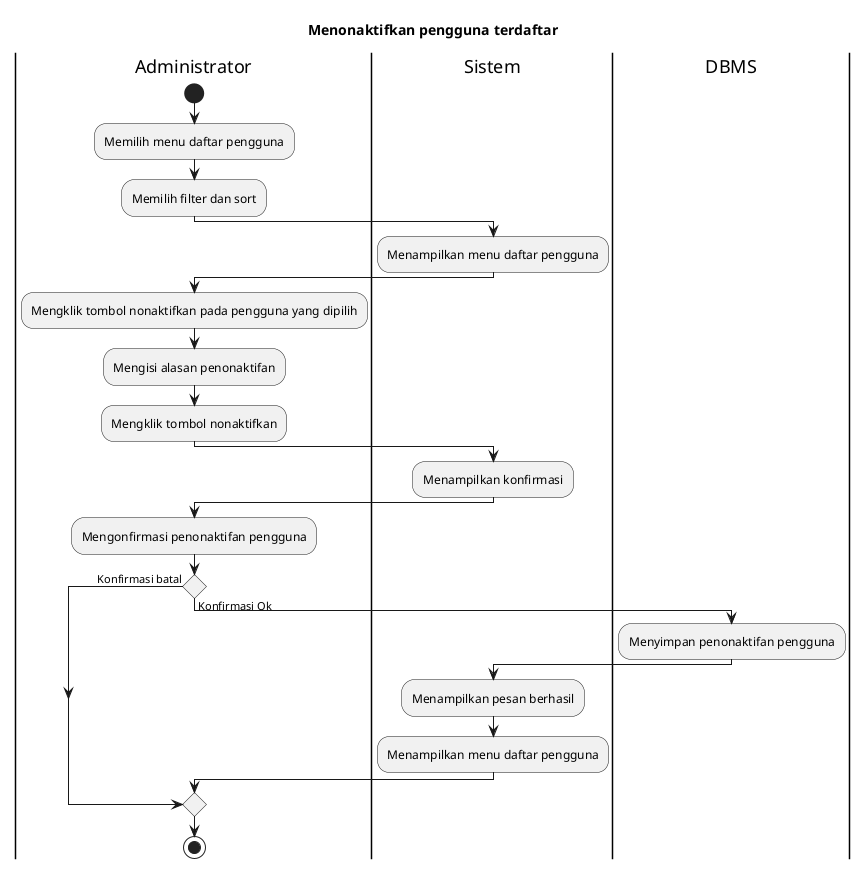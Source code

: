 @startuml UC-MGUSER-002 - Menonaktifkan pengguna terdaftar
title Menonaktifkan pengguna terdaftar

|Administrator|
start
:Memilih menu daftar pengguna;
:Memilih filter dan sort;

|Sistem|
:Menampilkan menu daftar pengguna;

|Administrator|
:Mengklik tombol nonaktifkan pada pengguna yang dipilih;
:Mengisi alasan penonaktifan;
:Mengklik tombol nonaktifkan;

|Sistem|
:Menampilkan konfirmasi;

|Administrator|
:Mengonfirmasi penonaktifan pengguna;

if () then (Konfirmasi batal)
else (Konfirmasi Ok)
  |DBMS|
  :Menyimpan penonaktifan pengguna;

  |Sistem|
  :Menampilkan pesan berhasil;
  :Menampilkan menu daftar pengguna;
endif

|Administrator|
stop

@enduml